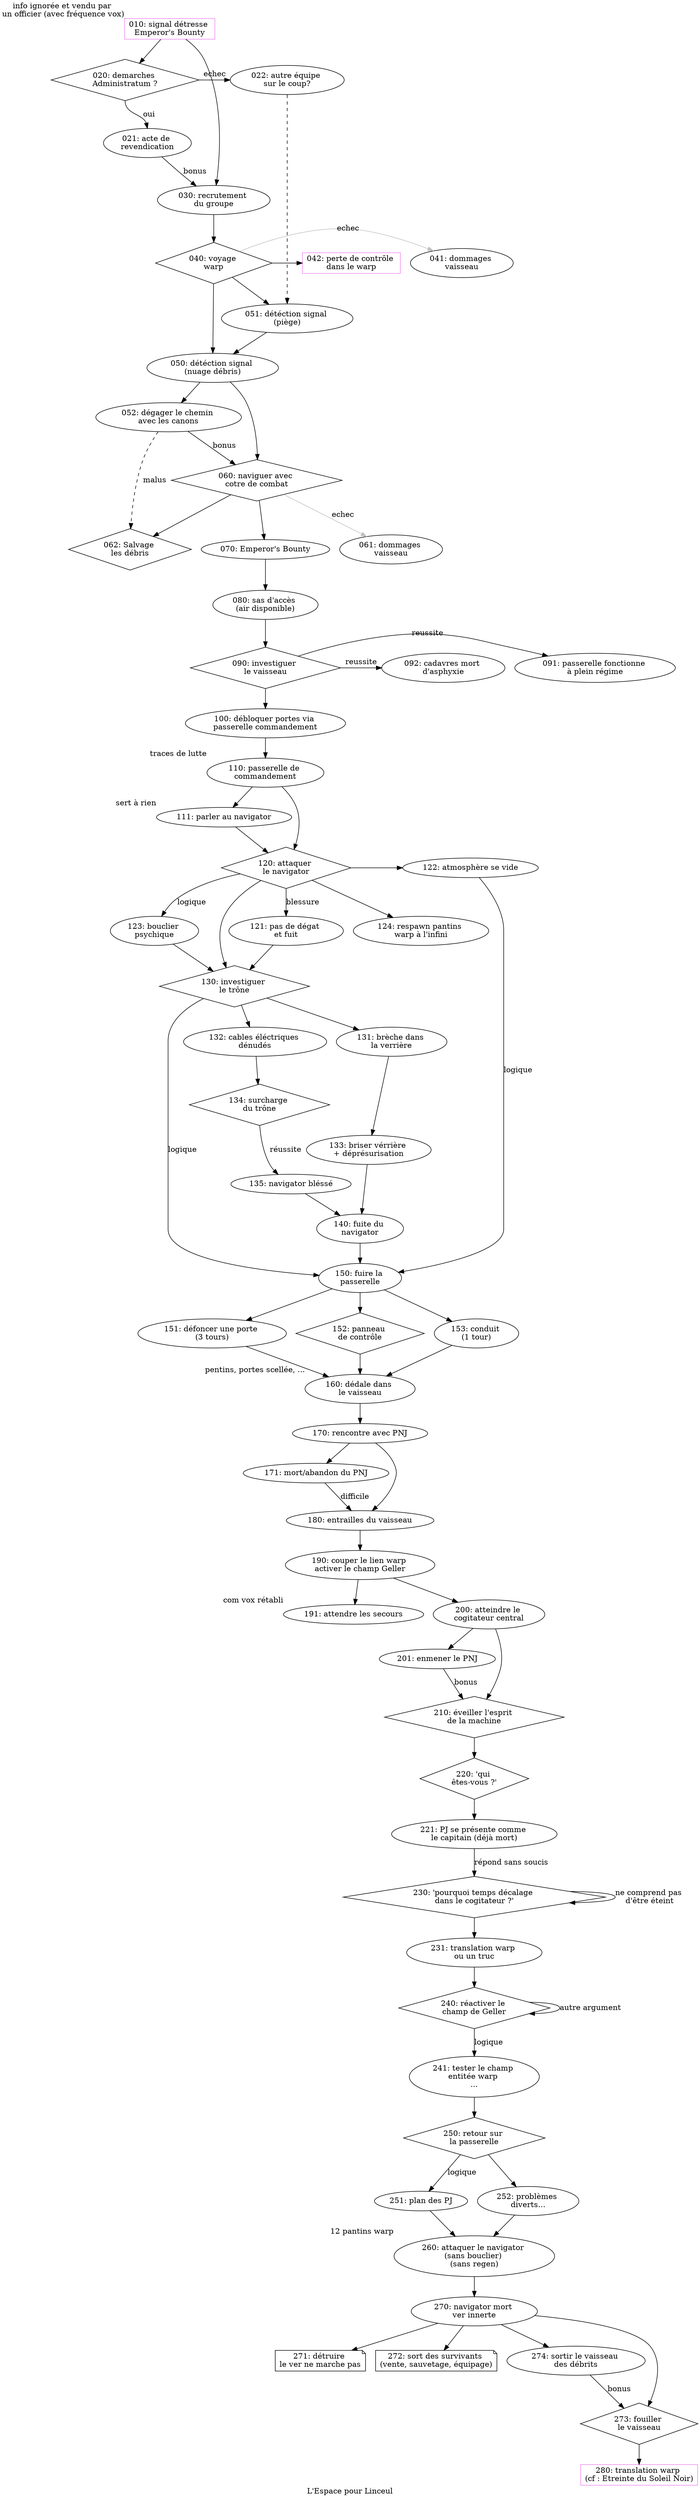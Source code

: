 # http://www.jdrp.fr/article/l-espace-pour-linceul-14294,jdr-rogue-trader-223,categorie-scenarios-23.html
# http://www.jdrp.fr/article/l-etreinte-du-soleil-noir-14302,jdr-rogue-trader-223,categorie-scenarios-23.html

digraph g {
  label="L'Espace pour Linceul"

  010 [label="010: signal détresse \nEmperor's Bounty",
          xlabel="info ignorée et vendu par \nun officier (avec fréquence vox)",
          shape = rect
          color=violet]
  020 [label="020: demarches \nAdministratum ?", shape=diamond]
  021 [label="021: acte de \nrevendication"]
  022 [label="022: autre équipe \nsur le coup?"]
  030 [label="030: recrutement \ndu groupe"]
  040 [label="040: voyage \nwarp", shape=diamond]
  041 [label="041: dommages \nvaisseau"]
  042 [label="042: perte de contrôle \ndans le warp", shape=box, color=violet]
  050 [label="050: détéction signal \n(nuage débris)"]
  051 [label="051: détéction signal \n(piège)"]
  052 [label="052: dégager le chemin \navec les canons"]
  060 [label="060: naviguer avec \ncotre de combat", shape=diamond]
  061 [label="061: dommages \nvaisseau"]
  062 [label="062: Salvage \nles débris", shape=diamond]
  070 [label="070: Emperor's Bounty"]
  080 [label="080: sas d'accès \n(air disponible)"]
  090 [label="090: investiguer \nle vaisseau", shape=diamond]
  091 [label="091: passerelle fonctionne \nà plein régime"]
  092 [label="092: cadavres mort \nd'asphyxie"]
  100 [label="100: débloquer portes via \npasserelle commandement"]
  110 [label="110: passerelle de \ncommandement", xlabel="traces de lutte"]
  111 [label="111: parler au navigator", xlabel="sert à rien"]
  120 [label="120: attaquer \nle navigator", shape=diamond]
  122 [label="122: atmosphère se vide"]
  124 [label="124: respawn pantins \nwarp à l'infini"]
  121 [label="121: pas de dégat \net fuit"]
  123 [label="123: bouclier \npsychique"]
  130 [label="130: investiguer \nle trône", shape=diamond]
  131 [label="131: brèche dans \nla verrière"]
  132 [label="132: cables éléctriques \ndénudés"]
  133 [label="133: briser vérrière \n+ déprésurisation"]
  134 [label="134: surcharge \ndu trône", shape=diamond]
  135 [label="135: navigator bléssé"]
  140 [label="140: fuite du \nnavigator"]
  150 [label="150: fuire la \npasserelle"]
  151 [label="151: défoncer une porte \n(3 tours)"]
  152 [label="152: panneau \nde contrôle", shape=diamond]
  153 [label="153: conduit \n(1 tour)"]
  160 [label="160: dédale dans \nle vaisseau", xlabel="pentins, portes scellée, ..."]
  170 [label="170: rencontre avec PNJ"]
  171 [label="171: mort/abandon du PNJ"]
  180 [label="180: entrailles du vaisseau"]
  190 [label="190: couper le lien warp \nactiver le champ Geller"]
  191 [label="191: attendre les secours", xlabel="com vox rétabli"]
  200 [label="200: atteindre le \ncogitateur central"]
  201 [label="201: enmener le PNJ"]
  210 [label="210: éveiller l'esprit \nde la machine", shape=diamond]
  220 [label="220: 'qui \nêtes-vous ?'", shape=diamond]
  221 [label="221: PJ se présente comme \nle capitain (déjà mort)"]
  230 [label="230: 'pourquoi temps décalage \ndans le cogitateur ?'", shape=diamond]
  231 [label="231: translation warp \nou un truc"]
  240 [label="240: réactiver le \nchamp de Geller", shape=diamond]
  241 [label="241: tester le champ \nentitée warp \n..."]
  250 [label="250: retour sur \nla passerelle", shape=diamond]
  251 [label="251: plan des PJ"]
  252 [label="252: problèmes \ndiverts..."]
  260 [label="260: attaquer le navigator \n(sans bouclier) \n(sans regen)"
       xlabel="12 pantins warp"]
  270 [label="270: navigator mort \nver innerte"]
  271 [label="271: détruire \nle ver ne marche pas", shape=note]
  272 [label="272: sort des survivants \n(vente, sauvetage, équipage)", shape=note]
  274 [label="274: sortir le vaisseau \ndes débrits"]
  273 [label="273: fouiller \nle vaisseau", shape=diamond]
  280 [label="280: translation warp \n(cf : Etreinte du Soleil Noir)", shape=box, color=violet]
  

  010 -> 020
  020:s -> 021:n [label="oui"]
  020 -> 022 [label="echec"] {rank=same;020;022}
  021 -> 030 [label="bonus"]
  010 -> 030

  030 -> 040
  040 -> 041 [label="echec", color=grey] 
  040 -> 042 {rank=same;040;041;042}
  040 -> 050
  040 -> 051
  022 -> 051 [style=dashed]
  051 -> 050
  050 -> 060
  050 -> 052
  052 -> 060 [label="bonus"]
  060 -> 070
  060 -> 061 [label="echec", color=grey]
  060 -> 062
  052 -> 062 [label="malus", style=dashed]

  # Aborder L’Emperor’s Bounty
  070 -> 080
  080 -> 090
  090 -> 091 [label="reussite"]
  090 -> 092 [label="reussite"] {rank=same;090;091;092}
  090 -> 100
  100 -> 110
  110 -> 111 -> 120
  110 -> 120

  # Combattre le navigator
  120 -> 121 [label="blessure"]
  120 -> 122 {rank=same;120;122}
  120 -> 123 [label="logique"]
  120 -> 124
  121 -> 130
  123 -> 130
  120 -> 130
  130 -> 131
  130 -> 132
  131 -> 133
  132 -> 134
  134 -> 135 [label="réussite"]
  133 -> 140
  135 -> 140

  # Fuir La PassereLLe
  122 -> 150 [label="logique"]
  130 -> 150 [label="logique"]
  140 -> 150
  150 -> 151
  150 -> 152
  150 -> 153
  151 -> 160
  152 -> 160
  153 -> 160
  160 -> 170
  170 -> 171
  170 -> 180
  171 -> 180 [label="difficile"]

  # Les fantômes de l’Emperor’s Bounty
  180 -> 190
  190 -> 191
  190 -> 200
  200 -> 210
  200 -> 201
  201 -> 210 [label="bonus"]
  210 -> 220
  220 -> 221
  221 -> 230 [label="répond sans soucis"]
  230 -> 231
  230 -> 230 [label="ne comprend pas \nd'être éteint"]
  231 -> 240
  240 -> 241 [label="logique"]
  240 -> 240 [label="autre argument"]

  # Affronter Le ver
  241 -> 250
  250 -> 251 [label="logique"]
  250 -> 252
  251 -> 260
  252 -> 260
  260 -> 270
  270 -> 271
  270 -> 272
  270 -> 274
  274 -> 273 [label="bonus"]
  270 -> 273
  273 -> 280
}